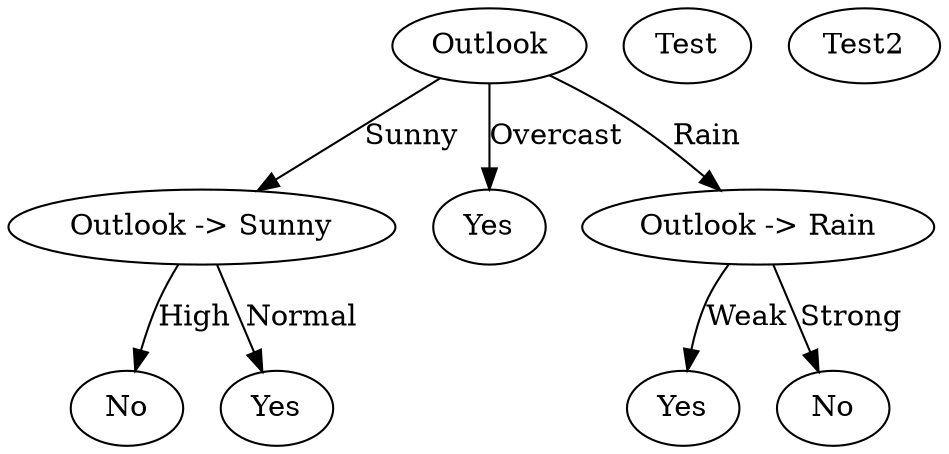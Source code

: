 digraph {
	Outlook
	Test [id=Outlook]
	Test2 [id=Outlook]
	"Outlook -> Sunny"
	Outlook -> "Outlook -> Sunny" [label=Sunny]
	Test [id="Outlook -> Sunny"]
	Test2 [id="Outlook -> Sunny"]
	"Humidity -> High"
	"Outlook -> Sunny" -> "Humidity -> High" [label=High]
	"Humidity -> High" [label=No]
	"Humidity -> Normal"
	"Outlook -> Sunny" -> "Humidity -> Normal" [label=Normal]
	"Humidity -> Normal" [label=Yes]
	"Outlook -> Overcast"
	Outlook -> "Outlook -> Overcast" [label=Overcast]
	"Outlook -> Overcast" [label=Yes]
	"Outlook -> Rain"
	Outlook -> "Outlook -> Rain" [label=Rain]
	Test [id="Outlook -> Rain"]
	Test2 [id="Outlook -> Rain"]
	"Wind -> Weak"
	"Outlook -> Rain" -> "Wind -> Weak" [label=Weak]
	"Wind -> Weak" [label=Yes]
	"Wind -> Strong"
	"Outlook -> Rain" -> "Wind -> Strong" [label=Strong]
	"Wind -> Strong" [label=No]
}
